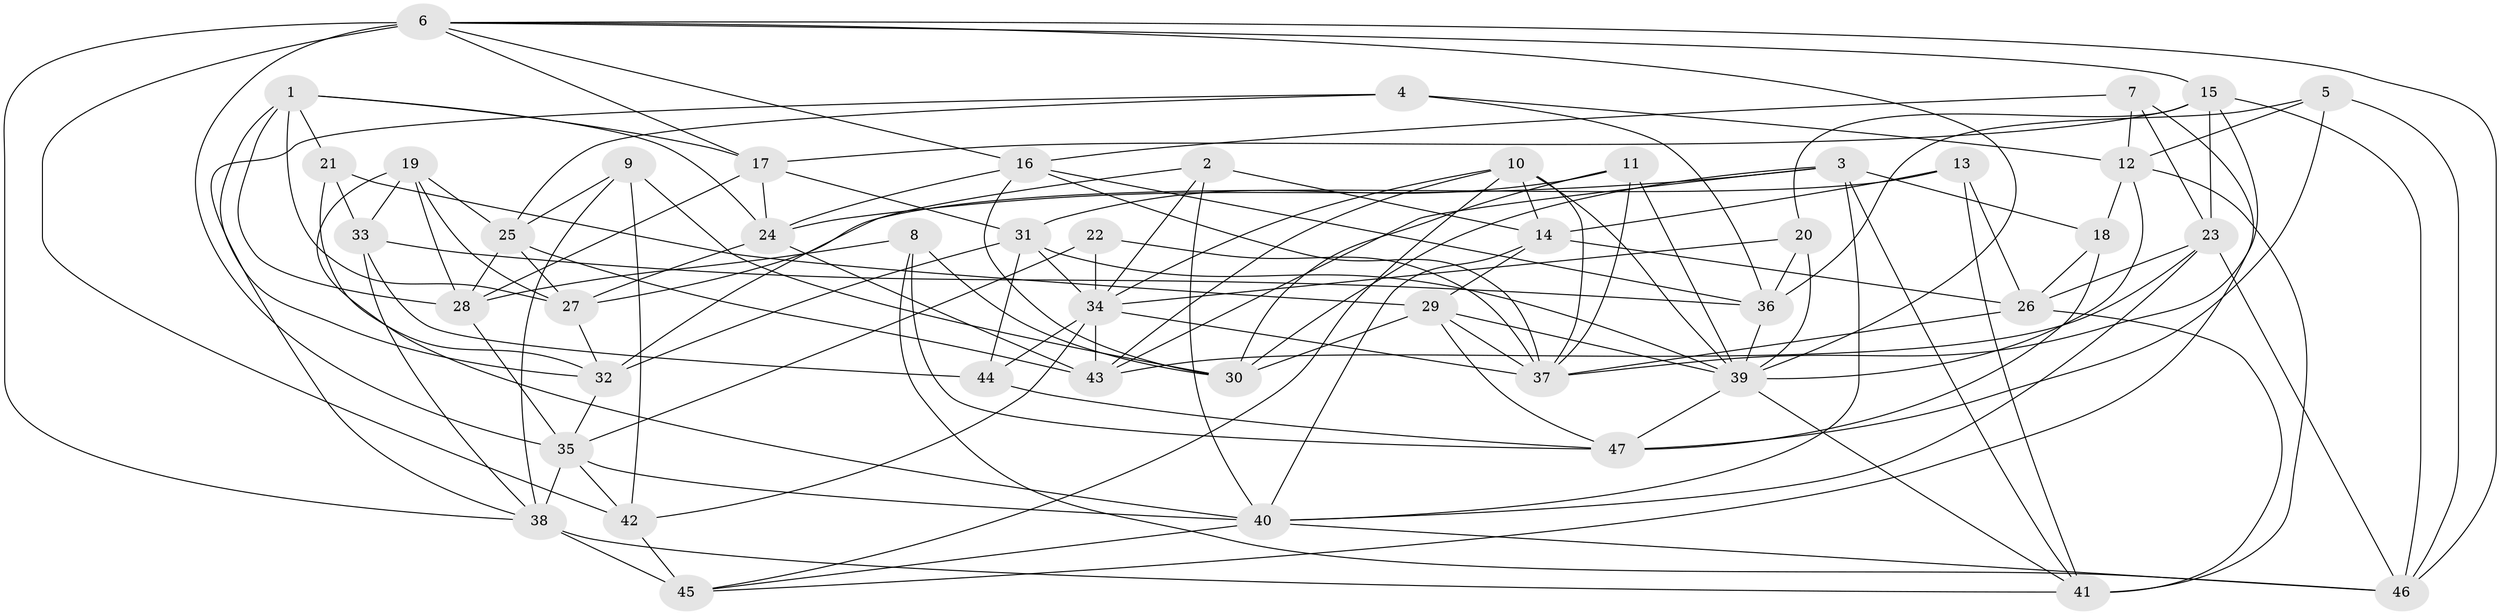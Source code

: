 // original degree distribution, {4: 1.0}
// Generated by graph-tools (version 1.1) at 2025/26/03/09/25 03:26:56]
// undirected, 47 vertices, 133 edges
graph export_dot {
graph [start="1"]
  node [color=gray90,style=filled];
  1;
  2;
  3;
  4;
  5;
  6;
  7;
  8;
  9;
  10;
  11;
  12;
  13;
  14;
  15;
  16;
  17;
  18;
  19;
  20;
  21;
  22;
  23;
  24;
  25;
  26;
  27;
  28;
  29;
  30;
  31;
  32;
  33;
  34;
  35;
  36;
  37;
  38;
  39;
  40;
  41;
  42;
  43;
  44;
  45;
  46;
  47;
  1 -- 17 [weight=1.0];
  1 -- 21 [weight=1.0];
  1 -- 24 [weight=1.0];
  1 -- 27 [weight=1.0];
  1 -- 28 [weight=1.0];
  1 -- 32 [weight=1.0];
  2 -- 14 [weight=1.0];
  2 -- 32 [weight=1.0];
  2 -- 34 [weight=1.0];
  2 -- 40 [weight=1.0];
  3 -- 18 [weight=1.0];
  3 -- 24 [weight=1.0];
  3 -- 30 [weight=1.0];
  3 -- 40 [weight=1.0];
  3 -- 41 [weight=1.0];
  3 -- 43 [weight=1.0];
  4 -- 12 [weight=1.0];
  4 -- 25 [weight=1.0];
  4 -- 36 [weight=1.0];
  4 -- 38 [weight=1.0];
  5 -- 12 [weight=1.0];
  5 -- 36 [weight=1.0];
  5 -- 46 [weight=1.0];
  5 -- 47 [weight=1.0];
  6 -- 15 [weight=1.0];
  6 -- 16 [weight=1.0];
  6 -- 17 [weight=1.0];
  6 -- 35 [weight=1.0];
  6 -- 38 [weight=2.0];
  6 -- 39 [weight=1.0];
  6 -- 42 [weight=2.0];
  6 -- 46 [weight=1.0];
  7 -- 12 [weight=1.0];
  7 -- 16 [weight=1.0];
  7 -- 23 [weight=1.0];
  7 -- 45 [weight=1.0];
  8 -- 28 [weight=1.0];
  8 -- 30 [weight=1.0];
  8 -- 46 [weight=1.0];
  8 -- 47 [weight=1.0];
  9 -- 25 [weight=1.0];
  9 -- 30 [weight=1.0];
  9 -- 38 [weight=1.0];
  9 -- 42 [weight=1.0];
  10 -- 14 [weight=1.0];
  10 -- 34 [weight=1.0];
  10 -- 37 [weight=1.0];
  10 -- 39 [weight=1.0];
  10 -- 43 [weight=1.0];
  10 -- 45 [weight=1.0];
  11 -- 30 [weight=1.0];
  11 -- 31 [weight=1.0];
  11 -- 37 [weight=1.0];
  11 -- 39 [weight=1.0];
  12 -- 18 [weight=1.0];
  12 -- 39 [weight=1.0];
  12 -- 41 [weight=1.0];
  13 -- 14 [weight=1.0];
  13 -- 26 [weight=1.0];
  13 -- 27 [weight=1.0];
  13 -- 41 [weight=1.0];
  14 -- 26 [weight=1.0];
  14 -- 29 [weight=1.0];
  14 -- 40 [weight=1.0];
  15 -- 17 [weight=1.0];
  15 -- 20 [weight=1.0];
  15 -- 23 [weight=1.0];
  15 -- 37 [weight=1.0];
  15 -- 46 [weight=1.0];
  16 -- 24 [weight=1.0];
  16 -- 30 [weight=1.0];
  16 -- 36 [weight=1.0];
  16 -- 37 [weight=1.0];
  17 -- 24 [weight=1.0];
  17 -- 28 [weight=1.0];
  17 -- 31 [weight=1.0];
  18 -- 26 [weight=1.0];
  18 -- 47 [weight=1.0];
  19 -- 25 [weight=1.0];
  19 -- 27 [weight=1.0];
  19 -- 28 [weight=1.0];
  19 -- 33 [weight=2.0];
  19 -- 40 [weight=1.0];
  20 -- 34 [weight=1.0];
  20 -- 36 [weight=1.0];
  20 -- 39 [weight=1.0];
  21 -- 29 [weight=1.0];
  21 -- 32 [weight=1.0];
  21 -- 33 [weight=1.0];
  22 -- 34 [weight=1.0];
  22 -- 35 [weight=1.0];
  22 -- 37 [weight=2.0];
  23 -- 26 [weight=1.0];
  23 -- 40 [weight=1.0];
  23 -- 43 [weight=1.0];
  23 -- 46 [weight=1.0];
  24 -- 27 [weight=1.0];
  24 -- 43 [weight=1.0];
  25 -- 27 [weight=1.0];
  25 -- 28 [weight=1.0];
  25 -- 43 [weight=1.0];
  26 -- 37 [weight=1.0];
  26 -- 41 [weight=1.0];
  27 -- 32 [weight=1.0];
  28 -- 35 [weight=1.0];
  29 -- 30 [weight=1.0];
  29 -- 37 [weight=1.0];
  29 -- 39 [weight=1.0];
  29 -- 47 [weight=1.0];
  31 -- 32 [weight=1.0];
  31 -- 34 [weight=1.0];
  31 -- 39 [weight=1.0];
  31 -- 44 [weight=1.0];
  32 -- 35 [weight=1.0];
  33 -- 36 [weight=1.0];
  33 -- 38 [weight=1.0];
  33 -- 44 [weight=1.0];
  34 -- 37 [weight=2.0];
  34 -- 42 [weight=1.0];
  34 -- 43 [weight=1.0];
  34 -- 44 [weight=1.0];
  35 -- 38 [weight=2.0];
  35 -- 40 [weight=1.0];
  35 -- 42 [weight=1.0];
  36 -- 39 [weight=1.0];
  38 -- 41 [weight=1.0];
  38 -- 45 [weight=2.0];
  39 -- 41 [weight=1.0];
  39 -- 47 [weight=1.0];
  40 -- 45 [weight=1.0];
  40 -- 46 [weight=1.0];
  42 -- 45 [weight=1.0];
  44 -- 47 [weight=1.0];
}
